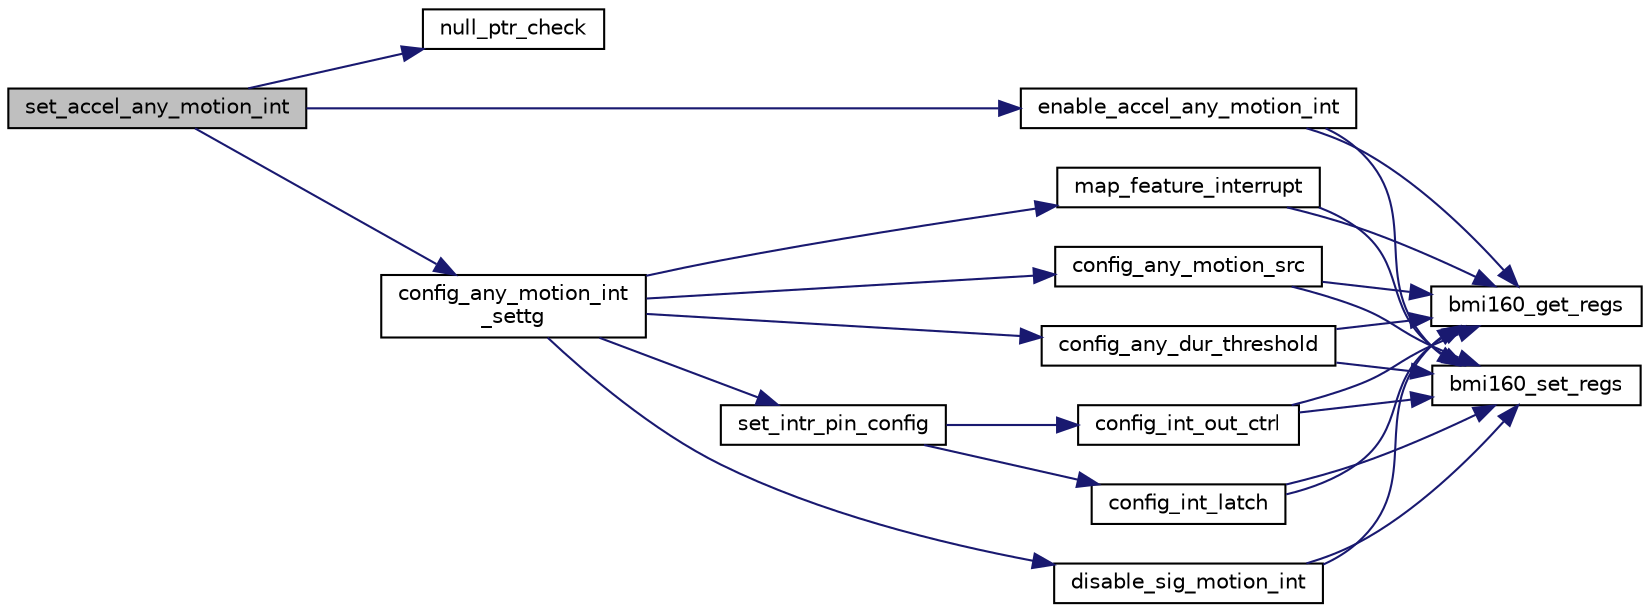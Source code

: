 digraph "set_accel_any_motion_int"
{
  edge [fontname="Helvetica",fontsize="10",labelfontname="Helvetica",labelfontsize="10"];
  node [fontname="Helvetica",fontsize="10",shape=record];
  rankdir="LR";
  Node1 [label="set_accel_any_motion_int",height=0.2,width=0.4,color="black", fillcolor="grey75", style="filled", fontcolor="black"];
  Node1 -> Node2 [color="midnightblue",fontsize="10",style="solid",fontname="Helvetica"];
  Node2 [label="null_ptr_check",height=0.2,width=0.4,color="black", fillcolor="white", style="filled",URL="$bmi160_8c.html#a7c59ba614abc7775f4bfcf6bf6dc3f0e",tooltip="This API is used to validate the device structure pointer for null conditions. "];
  Node1 -> Node3 [color="midnightblue",fontsize="10",style="solid",fontname="Helvetica"];
  Node3 [label="enable_accel_any_motion_int",height=0.2,width=0.4,color="black", fillcolor="white", style="filled",URL="$bmi160_8c.html#af4447110129e1d073de825b50916ec2c",tooltip="This API enables the any-motion interrupt for accel. "];
  Node3 -> Node4 [color="midnightblue",fontsize="10",style="solid",fontname="Helvetica"];
  Node4 [label="bmi160_get_regs",height=0.2,width=0.4,color="black", fillcolor="white", style="filled",URL="$bmi160_8c.html#a9bebc4a575526f49e625a87de9478e04",tooltip="This API reads the data from the given register address of sensor. "];
  Node3 -> Node5 [color="midnightblue",fontsize="10",style="solid",fontname="Helvetica"];
  Node5 [label="bmi160_set_regs",height=0.2,width=0.4,color="black", fillcolor="white", style="filled",URL="$bmi160_8c.html#a5bea435582a9fdb2c331f64b61e0d6c5",tooltip="This API writes the given data to the register address of sensor. "];
  Node1 -> Node6 [color="midnightblue",fontsize="10",style="solid",fontname="Helvetica"];
  Node6 [label="config_any_motion_int\l_settg",height=0.2,width=0.4,color="black", fillcolor="white", style="filled",URL="$bmi160_8c.html#a1033718a3595b55f682916d0058172fb",tooltip="This API configure necessary setting of any-motion interrupt. "];
  Node6 -> Node7 [color="midnightblue",fontsize="10",style="solid",fontname="Helvetica"];
  Node7 [label="set_intr_pin_config",height=0.2,width=0.4,color="black", fillcolor="white", style="filled",URL="$bmi160_8c.html#ac8c8fb9cab8826a3dd5da5f1caff0be6",tooltip="This API configures the pins to fire the interrupt signal when it occurs. "];
  Node7 -> Node8 [color="midnightblue",fontsize="10",style="solid",fontname="Helvetica"];
  Node8 [label="config_int_out_ctrl",height=0.2,width=0.4,color="black", fillcolor="white", style="filled",URL="$bmi160_8c.html#adfdf621d43c30d1725e3b0d90121897b",tooltip="This API configure the behavioural setting of interrupt pin. "];
  Node8 -> Node4 [color="midnightblue",fontsize="10",style="solid",fontname="Helvetica"];
  Node8 -> Node5 [color="midnightblue",fontsize="10",style="solid",fontname="Helvetica"];
  Node7 -> Node9 [color="midnightblue",fontsize="10",style="solid",fontname="Helvetica"];
  Node9 [label="config_int_latch",height=0.2,width=0.4,color="black", fillcolor="white", style="filled",URL="$bmi160_8c.html#aa35edab511d1366601fa47a0b9632a6b",tooltip="This API configure the mode(input enable, latch or non-latch) of interrupt pin. "];
  Node9 -> Node4 [color="midnightblue",fontsize="10",style="solid",fontname="Helvetica"];
  Node9 -> Node5 [color="midnightblue",fontsize="10",style="solid",fontname="Helvetica"];
  Node6 -> Node10 [color="midnightblue",fontsize="10",style="solid",fontname="Helvetica"];
  Node10 [label="disable_sig_motion_int",height=0.2,width=0.4,color="black", fillcolor="white", style="filled",URL="$bmi160_8c.html#a0b0c941a21e155ee4258f87c58ed3431",tooltip="This API disable the sig-motion interrupt. "];
  Node10 -> Node4 [color="midnightblue",fontsize="10",style="solid",fontname="Helvetica"];
  Node10 -> Node5 [color="midnightblue",fontsize="10",style="solid",fontname="Helvetica"];
  Node6 -> Node11 [color="midnightblue",fontsize="10",style="solid",fontname="Helvetica"];
  Node11 [label="map_feature_interrupt",height=0.2,width=0.4,color="black", fillcolor="white", style="filled",URL="$bmi160_8c.html#a84e4d42010bbcb038937a2a56110fb8a",tooltip="This API is used to map/unmap the Any/Sig motion, Step det/Low-g, Double tap, Single tap..."];
  Node11 -> Node4 [color="midnightblue",fontsize="10",style="solid",fontname="Helvetica"];
  Node11 -> Node5 [color="midnightblue",fontsize="10",style="solid",fontname="Helvetica"];
  Node6 -> Node12 [color="midnightblue",fontsize="10",style="solid",fontname="Helvetica"];
  Node12 [label="config_any_motion_src",height=0.2,width=0.4,color="black", fillcolor="white", style="filled",URL="$bmi160_8c.html#a78e5520df4aeba3c9c14fc11708da35f",tooltip="This API configure the source of data(filter & pre-filter) for any-motion interrupt. "];
  Node12 -> Node4 [color="midnightblue",fontsize="10",style="solid",fontname="Helvetica"];
  Node12 -> Node5 [color="midnightblue",fontsize="10",style="solid",fontname="Helvetica"];
  Node6 -> Node13 [color="midnightblue",fontsize="10",style="solid",fontname="Helvetica"];
  Node13 [label="config_any_dur_threshold",height=0.2,width=0.4,color="black", fillcolor="white", style="filled",URL="$bmi160_8c.html#a50b9ffbec89f517d2ab0d43fe59999da",tooltip="This API configure the duration and threshold of any-motion interrupt. "];
  Node13 -> Node4 [color="midnightblue",fontsize="10",style="solid",fontname="Helvetica"];
  Node13 -> Node5 [color="midnightblue",fontsize="10",style="solid",fontname="Helvetica"];
}
